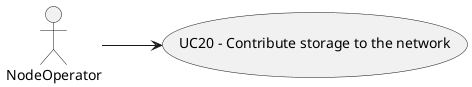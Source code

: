 @startuml

left to right direction
actor NodeOperator

usecase UC20 as "UC20 - Contribute storage to the network"
NodeOperator --> UC20

@enduml